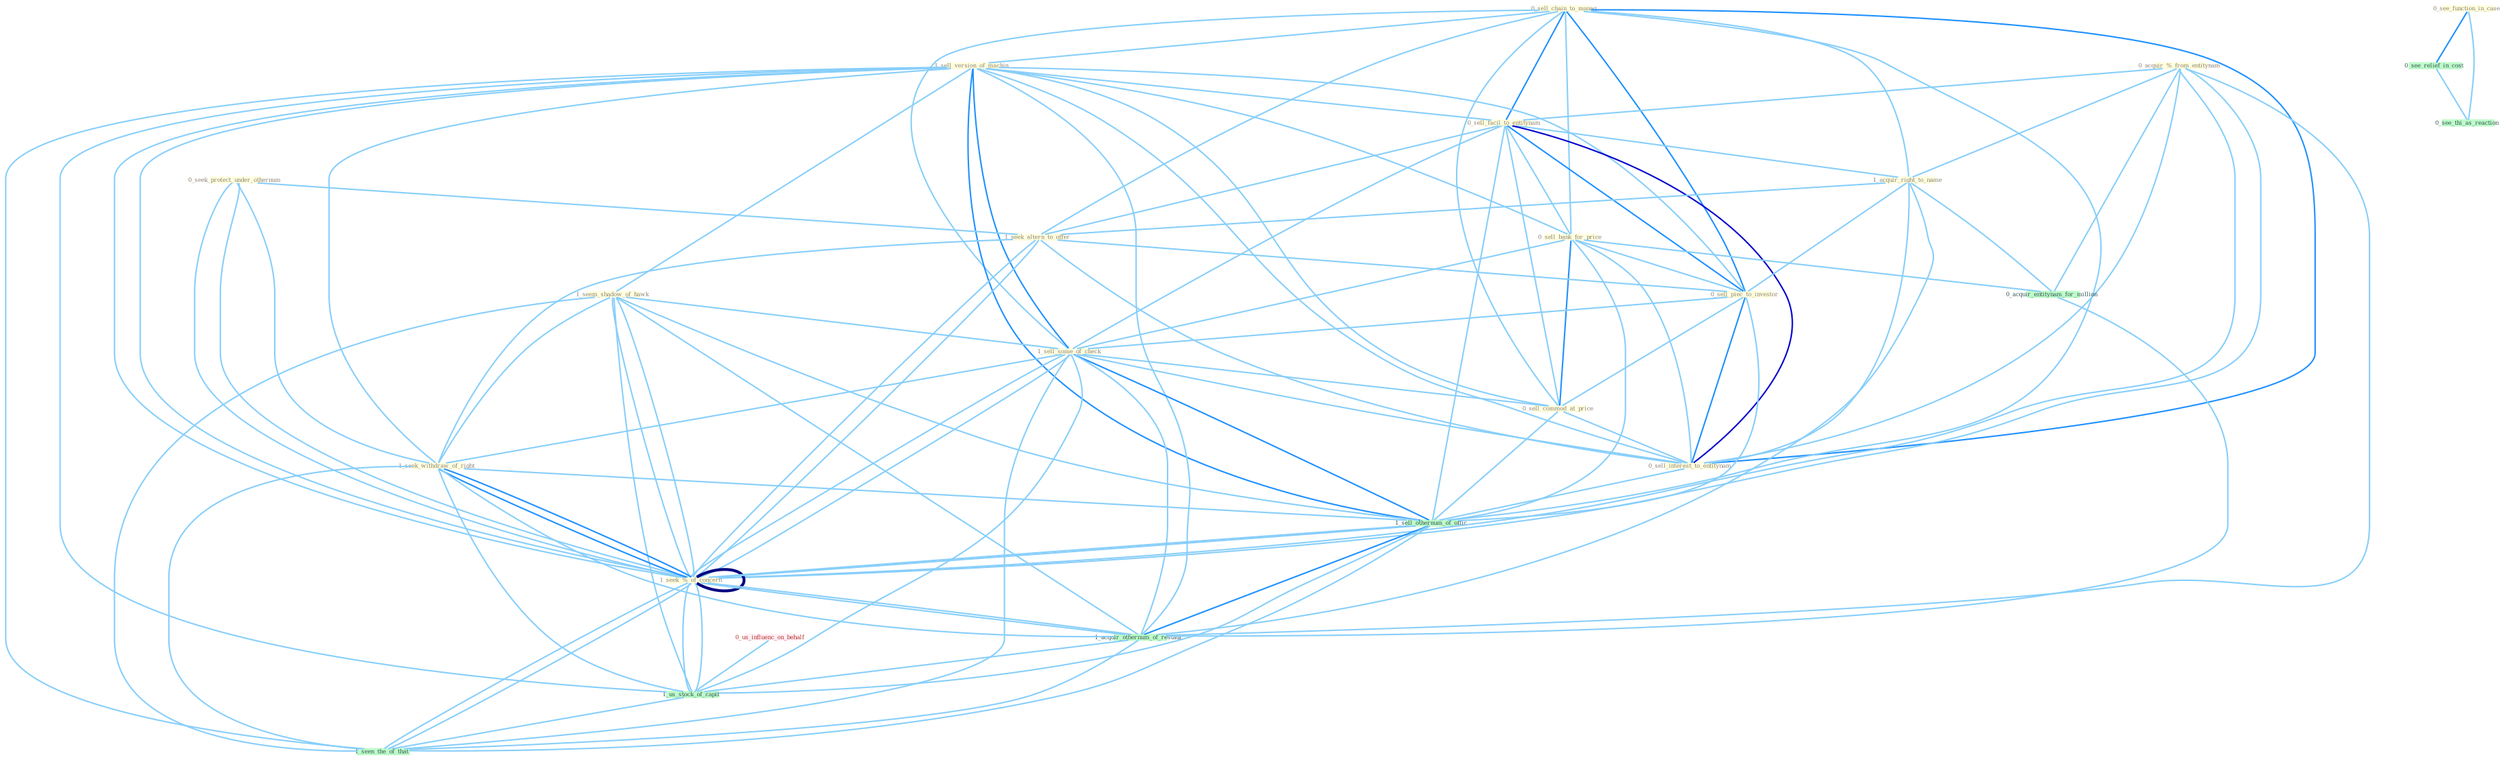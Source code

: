 Graph G{ 
    node
    [shape=polygon,style=filled,width=.5,height=.06,color="#BDFCC9",fixedsize=true,fontsize=4,
    fontcolor="#2f4f4f"];
    {node
    [color="#ffffe0", fontcolor="#8b7d6b"] "0_sell_chain_to_manag " "0_acquir_%_from_entitynam " "1_sell_version_of_machin " "0_seek_protect_under_othernum " "0_sell_facil_to_entitynam " "0_sell_bank_for_price " "1_acquir_right_to_name " "1_seek_altern_to_offer " "0_sell_piec_to_investor " "0_see_function_in_case " "1_seem_shadow_of_hawk " "1_sell_some_of_check " "0_sell_commod_at_price " "1_seek_withdraw_of_right " "0_sell_interest_to_entitynam " "1_seek_%_of_concern "}
{node [color="#fff0f5", fontcolor="#b22222"] "0_us_influenc_on_behalf "}
edge [color="#B0E2FF"];

	"0_sell_chain_to_manag " -- "1_sell_version_of_machin " [w="1", color="#87cefa" ];
	"0_sell_chain_to_manag " -- "0_sell_facil_to_entitynam " [w="2", color="#1e90ff" , len=0.8];
	"0_sell_chain_to_manag " -- "0_sell_bank_for_price " [w="1", color="#87cefa" ];
	"0_sell_chain_to_manag " -- "1_acquir_right_to_name " [w="1", color="#87cefa" ];
	"0_sell_chain_to_manag " -- "1_seek_altern_to_offer " [w="1", color="#87cefa" ];
	"0_sell_chain_to_manag " -- "0_sell_piec_to_investor " [w="2", color="#1e90ff" , len=0.8];
	"0_sell_chain_to_manag " -- "1_sell_some_of_check " [w="1", color="#87cefa" ];
	"0_sell_chain_to_manag " -- "0_sell_commod_at_price " [w="1", color="#87cefa" ];
	"0_sell_chain_to_manag " -- "0_sell_interest_to_entitynam " [w="2", color="#1e90ff" , len=0.8];
	"0_sell_chain_to_manag " -- "1_sell_othernum_of_offic " [w="1", color="#87cefa" ];
	"0_acquir_%_from_entitynam " -- "0_sell_facil_to_entitynam " [w="1", color="#87cefa" ];
	"0_acquir_%_from_entitynam " -- "1_acquir_right_to_name " [w="1", color="#87cefa" ];
	"0_acquir_%_from_entitynam " -- "0_sell_interest_to_entitynam " [w="1", color="#87cefa" ];
	"0_acquir_%_from_entitynam " -- "1_seek_%_of_concern " [w="1", color="#87cefa" ];
	"0_acquir_%_from_entitynam " -- "0_acquir_entitynam_for_million " [w="1", color="#87cefa" ];
	"0_acquir_%_from_entitynam " -- "1_acquir_othernum_of_restaur " [w="1", color="#87cefa" ];
	"0_acquir_%_from_entitynam " -- "1_seek_%_of_concern " [w="1", color="#87cefa" ];
	"1_sell_version_of_machin " -- "0_sell_facil_to_entitynam " [w="1", color="#87cefa" ];
	"1_sell_version_of_machin " -- "0_sell_bank_for_price " [w="1", color="#87cefa" ];
	"1_sell_version_of_machin " -- "0_sell_piec_to_investor " [w="1", color="#87cefa" ];
	"1_sell_version_of_machin " -- "1_seem_shadow_of_hawk " [w="1", color="#87cefa" ];
	"1_sell_version_of_machin " -- "1_sell_some_of_check " [w="2", color="#1e90ff" , len=0.8];
	"1_sell_version_of_machin " -- "0_sell_commod_at_price " [w="1", color="#87cefa" ];
	"1_sell_version_of_machin " -- "1_seek_withdraw_of_right " [w="1", color="#87cefa" ];
	"1_sell_version_of_machin " -- "0_sell_interest_to_entitynam " [w="1", color="#87cefa" ];
	"1_sell_version_of_machin " -- "1_seek_%_of_concern " [w="1", color="#87cefa" ];
	"1_sell_version_of_machin " -- "1_sell_othernum_of_offic " [w="2", color="#1e90ff" , len=0.8];
	"1_sell_version_of_machin " -- "1_acquir_othernum_of_restaur " [w="1", color="#87cefa" ];
	"1_sell_version_of_machin " -- "1_us_stock_of_capit " [w="1", color="#87cefa" ];
	"1_sell_version_of_machin " -- "1_seek_%_of_concern " [w="1", color="#87cefa" ];
	"1_sell_version_of_machin " -- "1_seen_the_of_that " [w="1", color="#87cefa" ];
	"0_seek_protect_under_othernum " -- "1_seek_altern_to_offer " [w="1", color="#87cefa" ];
	"0_seek_protect_under_othernum " -- "1_seek_withdraw_of_right " [w="1", color="#87cefa" ];
	"0_seek_protect_under_othernum " -- "1_seek_%_of_concern " [w="1", color="#87cefa" ];
	"0_seek_protect_under_othernum " -- "1_seek_%_of_concern " [w="1", color="#87cefa" ];
	"0_sell_facil_to_entitynam " -- "0_sell_bank_for_price " [w="1", color="#87cefa" ];
	"0_sell_facil_to_entitynam " -- "1_acquir_right_to_name " [w="1", color="#87cefa" ];
	"0_sell_facil_to_entitynam " -- "1_seek_altern_to_offer " [w="1", color="#87cefa" ];
	"0_sell_facil_to_entitynam " -- "0_sell_piec_to_investor " [w="2", color="#1e90ff" , len=0.8];
	"0_sell_facil_to_entitynam " -- "1_sell_some_of_check " [w="1", color="#87cefa" ];
	"0_sell_facil_to_entitynam " -- "0_sell_commod_at_price " [w="1", color="#87cefa" ];
	"0_sell_facil_to_entitynam " -- "0_sell_interest_to_entitynam " [w="3", color="#0000cd" , len=0.6];
	"0_sell_facil_to_entitynam " -- "1_sell_othernum_of_offic " [w="1", color="#87cefa" ];
	"0_sell_bank_for_price " -- "0_sell_piec_to_investor " [w="1", color="#87cefa" ];
	"0_sell_bank_for_price " -- "1_sell_some_of_check " [w="1", color="#87cefa" ];
	"0_sell_bank_for_price " -- "0_sell_commod_at_price " [w="2", color="#1e90ff" , len=0.8];
	"0_sell_bank_for_price " -- "0_sell_interest_to_entitynam " [w="1", color="#87cefa" ];
	"0_sell_bank_for_price " -- "0_acquir_entitynam_for_million " [w="1", color="#87cefa" ];
	"0_sell_bank_for_price " -- "1_sell_othernum_of_offic " [w="1", color="#87cefa" ];
	"1_acquir_right_to_name " -- "1_seek_altern_to_offer " [w="1", color="#87cefa" ];
	"1_acquir_right_to_name " -- "0_sell_piec_to_investor " [w="1", color="#87cefa" ];
	"1_acquir_right_to_name " -- "0_sell_interest_to_entitynam " [w="1", color="#87cefa" ];
	"1_acquir_right_to_name " -- "0_acquir_entitynam_for_million " [w="1", color="#87cefa" ];
	"1_acquir_right_to_name " -- "1_acquir_othernum_of_restaur " [w="1", color="#87cefa" ];
	"1_seek_altern_to_offer " -- "0_sell_piec_to_investor " [w="1", color="#87cefa" ];
	"1_seek_altern_to_offer " -- "1_seek_withdraw_of_right " [w="1", color="#87cefa" ];
	"1_seek_altern_to_offer " -- "0_sell_interest_to_entitynam " [w="1", color="#87cefa" ];
	"1_seek_altern_to_offer " -- "1_seek_%_of_concern " [w="1", color="#87cefa" ];
	"1_seek_altern_to_offer " -- "1_seek_%_of_concern " [w="1", color="#87cefa" ];
	"0_sell_piec_to_investor " -- "1_sell_some_of_check " [w="1", color="#87cefa" ];
	"0_sell_piec_to_investor " -- "0_sell_commod_at_price " [w="1", color="#87cefa" ];
	"0_sell_piec_to_investor " -- "0_sell_interest_to_entitynam " [w="2", color="#1e90ff" , len=0.8];
	"0_sell_piec_to_investor " -- "1_sell_othernum_of_offic " [w="1", color="#87cefa" ];
	"0_see_function_in_case " -- "0_see_relief_in_cost " [w="2", color="#1e90ff" , len=0.8];
	"0_see_function_in_case " -- "0_see_thi_as_reaction " [w="1", color="#87cefa" ];
	"1_seem_shadow_of_hawk " -- "1_sell_some_of_check " [w="1", color="#87cefa" ];
	"1_seem_shadow_of_hawk " -- "1_seek_withdraw_of_right " [w="1", color="#87cefa" ];
	"1_seem_shadow_of_hawk " -- "1_seek_%_of_concern " [w="1", color="#87cefa" ];
	"1_seem_shadow_of_hawk " -- "1_sell_othernum_of_offic " [w="1", color="#87cefa" ];
	"1_seem_shadow_of_hawk " -- "1_acquir_othernum_of_restaur " [w="1", color="#87cefa" ];
	"1_seem_shadow_of_hawk " -- "1_us_stock_of_capit " [w="1", color="#87cefa" ];
	"1_seem_shadow_of_hawk " -- "1_seek_%_of_concern " [w="1", color="#87cefa" ];
	"1_seem_shadow_of_hawk " -- "1_seen_the_of_that " [w="1", color="#87cefa" ];
	"1_sell_some_of_check " -- "0_sell_commod_at_price " [w="1", color="#87cefa" ];
	"1_sell_some_of_check " -- "1_seek_withdraw_of_right " [w="1", color="#87cefa" ];
	"1_sell_some_of_check " -- "0_sell_interest_to_entitynam " [w="1", color="#87cefa" ];
	"1_sell_some_of_check " -- "1_seek_%_of_concern " [w="1", color="#87cefa" ];
	"1_sell_some_of_check " -- "1_sell_othernum_of_offic " [w="2", color="#1e90ff" , len=0.8];
	"1_sell_some_of_check " -- "1_acquir_othernum_of_restaur " [w="1", color="#87cefa" ];
	"1_sell_some_of_check " -- "1_us_stock_of_capit " [w="1", color="#87cefa" ];
	"1_sell_some_of_check " -- "1_seek_%_of_concern " [w="1", color="#87cefa" ];
	"1_sell_some_of_check " -- "1_seen_the_of_that " [w="1", color="#87cefa" ];
	"0_sell_commod_at_price " -- "0_sell_interest_to_entitynam " [w="1", color="#87cefa" ];
	"0_sell_commod_at_price " -- "1_sell_othernum_of_offic " [w="1", color="#87cefa" ];
	"1_seek_withdraw_of_right " -- "1_seek_%_of_concern " [w="2", color="#1e90ff" , len=0.8];
	"1_seek_withdraw_of_right " -- "1_sell_othernum_of_offic " [w="1", color="#87cefa" ];
	"1_seek_withdraw_of_right " -- "1_acquir_othernum_of_restaur " [w="1", color="#87cefa" ];
	"1_seek_withdraw_of_right " -- "1_us_stock_of_capit " [w="1", color="#87cefa" ];
	"1_seek_withdraw_of_right " -- "1_seek_%_of_concern " [w="2", color="#1e90ff" , len=0.8];
	"1_seek_withdraw_of_right " -- "1_seen_the_of_that " [w="1", color="#87cefa" ];
	"0_sell_interest_to_entitynam " -- "1_sell_othernum_of_offic " [w="1", color="#87cefa" ];
	"1_seek_%_of_concern " -- "1_sell_othernum_of_offic " [w="1", color="#87cefa" ];
	"1_seek_%_of_concern " -- "1_acquir_othernum_of_restaur " [w="1", color="#87cefa" ];
	"1_seek_%_of_concern " -- "1_us_stock_of_capit " [w="1", color="#87cefa" ];
	"1_seek_%_of_concern " -- "1_seek_%_of_concern " [w="4", style=bold, color="#000080", len=0.4];
	"1_seek_%_of_concern " -- "1_seen_the_of_that " [w="1", color="#87cefa" ];
	"0_acquir_entitynam_for_million " -- "1_acquir_othernum_of_restaur " [w="1", color="#87cefa" ];
	"1_sell_othernum_of_offic " -- "1_acquir_othernum_of_restaur " [w="2", color="#1e90ff" , len=0.8];
	"1_sell_othernum_of_offic " -- "1_us_stock_of_capit " [w="1", color="#87cefa" ];
	"1_sell_othernum_of_offic " -- "1_seek_%_of_concern " [w="1", color="#87cefa" ];
	"1_sell_othernum_of_offic " -- "1_seen_the_of_that " [w="1", color="#87cefa" ];
	"0_us_influenc_on_behalf " -- "1_us_stock_of_capit " [w="1", color="#87cefa" ];
	"0_see_relief_in_cost " -- "0_see_thi_as_reaction " [w="1", color="#87cefa" ];
	"1_acquir_othernum_of_restaur " -- "1_us_stock_of_capit " [w="1", color="#87cefa" ];
	"1_acquir_othernum_of_restaur " -- "1_seek_%_of_concern " [w="1", color="#87cefa" ];
	"1_acquir_othernum_of_restaur " -- "1_seen_the_of_that " [w="1", color="#87cefa" ];
	"1_us_stock_of_capit " -- "1_seek_%_of_concern " [w="1", color="#87cefa" ];
	"1_us_stock_of_capit " -- "1_seen_the_of_that " [w="1", color="#87cefa" ];
	"1_seek_%_of_concern " -- "1_seen_the_of_that " [w="1", color="#87cefa" ];
}
